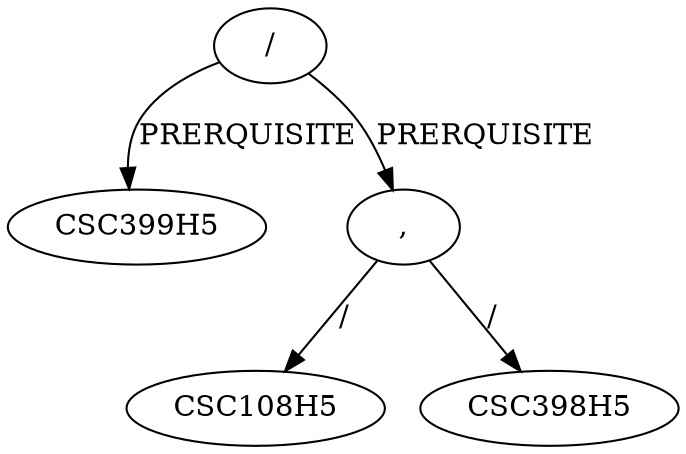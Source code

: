 digraph "g4dget" {
	graph [
		fontsize = "14"
		fontname = "Times-Roman"
		fontcolor = "black"
	]
	node [
		fontsize = "14"
		fontname = "Times-Roman"
		fontcolor = "black"
		shape = "ellipse"
		style = "solid"
	]
	edge [
		fontsize = "14"
		fontname = "Times-Roman"
		fontcolor = "black"
		style = "solid"
	]
	"0" [
		fontsize = "14"
		fontname = "Times-Roman"
		fontcolor = "black"
		label = "CSC399H5"
		shape = "ellipse"
		style = "solid"
	]
	"1" [
		fontsize = "14"
		fontname = "Times-Roman"
		fontcolor = "black"
		label = "CSC108H5"
		shape = "ellipse"
		style = "solid"
	]
	"2" [
		fontsize = "14"
		fontname = "Times-Roman"
		fontcolor = "black"
		label = "CSC398H5"
		shape = "ellipse"
		style = "solid"
	]
	"3" [
		fontsize = "14"
		fontname = "Times-Roman"
		fontcolor = "black"
		label = ","
		shape = "ellipse"
		style = "solid"
	]
	"4" [
		fontsize = "14"
		fontname = "Times-Roman"
		fontcolor = "black"
		label = "/"
		shape = "ellipse"
		style = "solid"
	]
	"3" -> "1" [
		fontsize = "14"
		fontname = "Times-Roman"
		fontcolor = "black"
		label = "/"
		style = "solid"
	]
	"3" -> "2" [
		fontsize = "14"
		fontname = "Times-Roman"
		fontcolor = "black"
		label = "/"
		style = "solid"
	]
	"4" -> "0" [
		fontsize = "14"
		fontname = "Times-Roman"
		fontcolor = "black"
		label = "PRERQUISITE"
		style = "solid"
	]
	"4" -> "3" [
		fontsize = "14"
		fontname = "Times-Roman"
		fontcolor = "black"
		label = "PRERQUISITE"
		style = "solid"
	]
}
